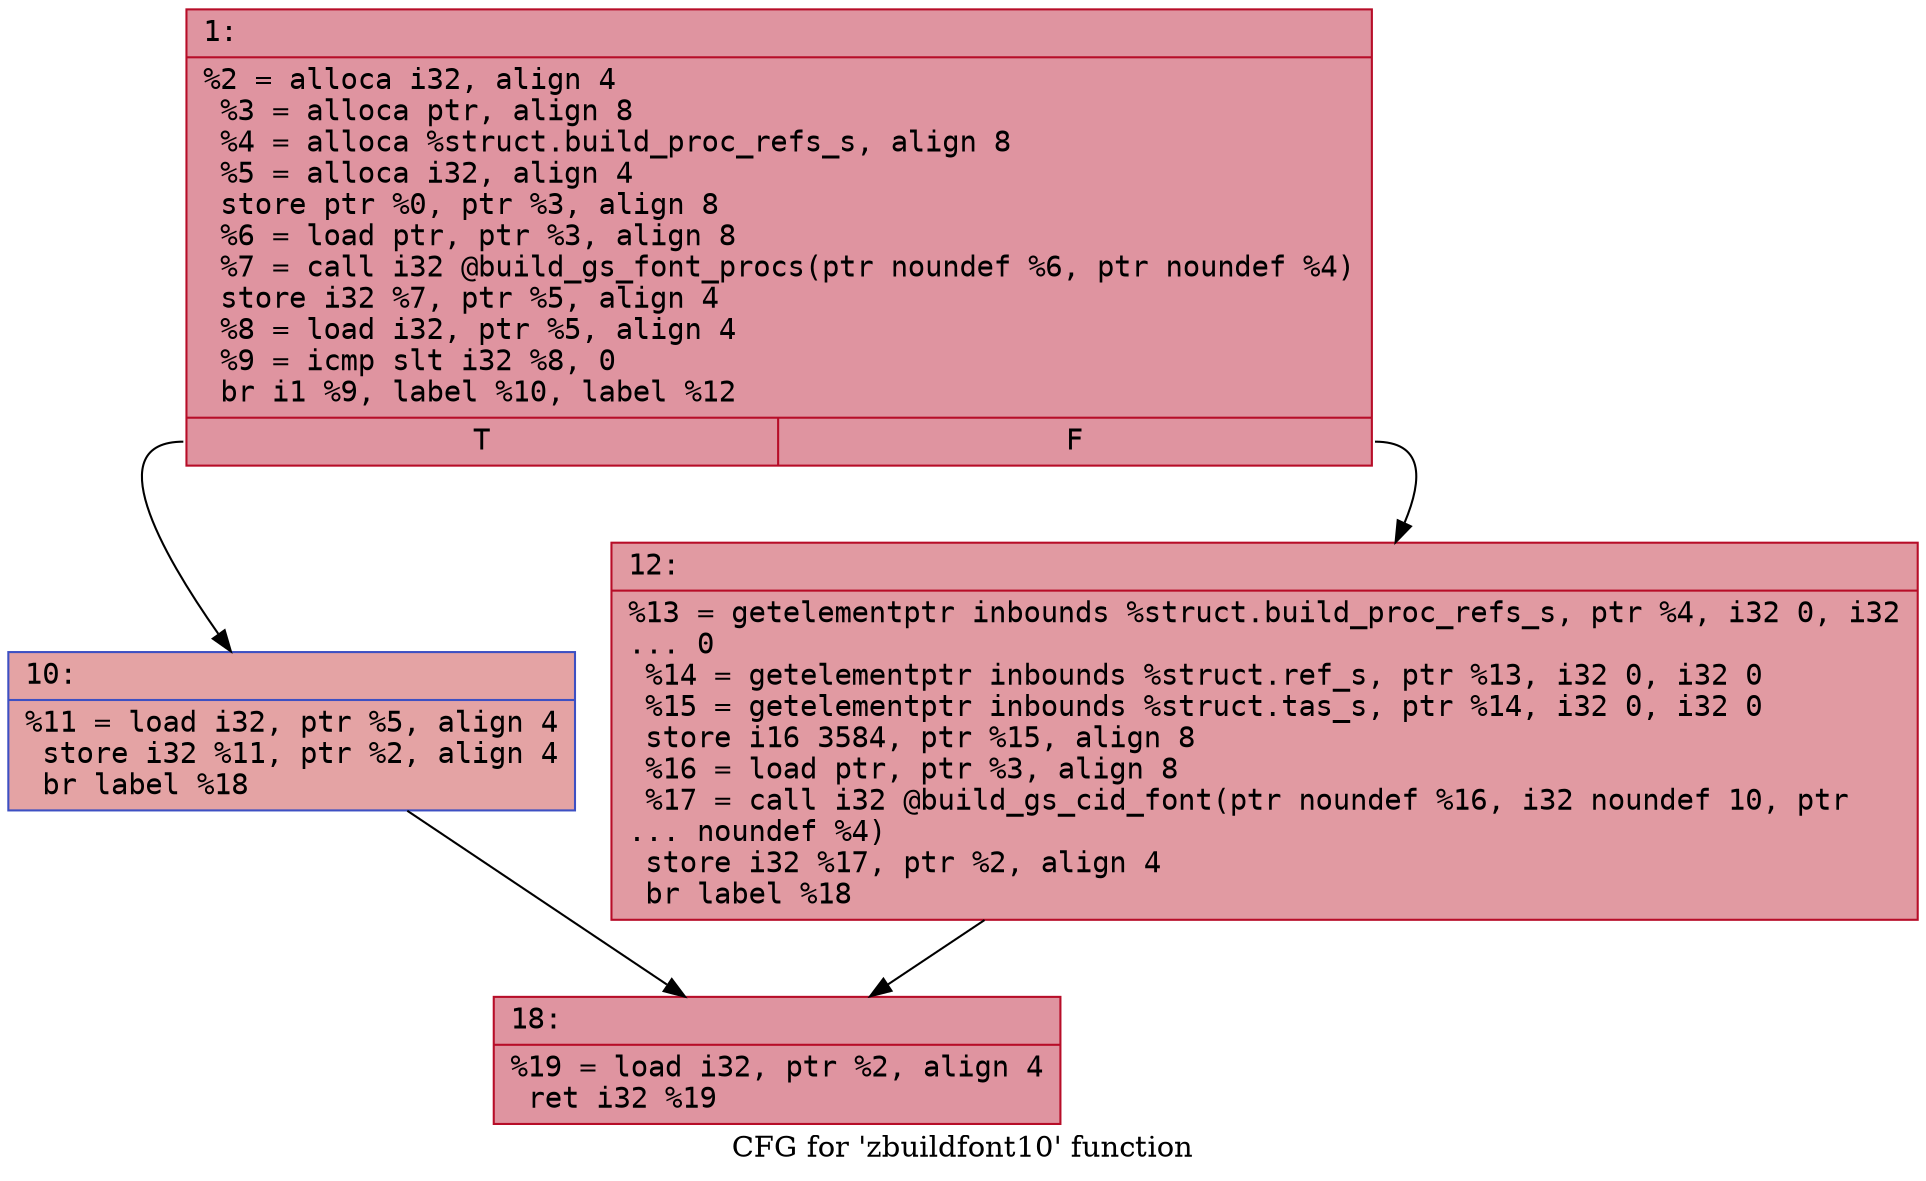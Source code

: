 digraph "CFG for 'zbuildfont10' function" {
	label="CFG for 'zbuildfont10' function";

	Node0x600000aae080 [shape=record,color="#b70d28ff", style=filled, fillcolor="#b70d2870" fontname="Courier",label="{1:\l|  %2 = alloca i32, align 4\l  %3 = alloca ptr, align 8\l  %4 = alloca %struct.build_proc_refs_s, align 8\l  %5 = alloca i32, align 4\l  store ptr %0, ptr %3, align 8\l  %6 = load ptr, ptr %3, align 8\l  %7 = call i32 @build_gs_font_procs(ptr noundef %6, ptr noundef %4)\l  store i32 %7, ptr %5, align 4\l  %8 = load i32, ptr %5, align 4\l  %9 = icmp slt i32 %8, 0\l  br i1 %9, label %10, label %12\l|{<s0>T|<s1>F}}"];
	Node0x600000aae080:s0 -> Node0x600000aae0d0[tooltip="1 -> 10\nProbability 37.50%" ];
	Node0x600000aae080:s1 -> Node0x600000aae120[tooltip="1 -> 12\nProbability 62.50%" ];
	Node0x600000aae0d0 [shape=record,color="#3d50c3ff", style=filled, fillcolor="#c32e3170" fontname="Courier",label="{10:\l|  %11 = load i32, ptr %5, align 4\l  store i32 %11, ptr %2, align 4\l  br label %18\l}"];
	Node0x600000aae0d0 -> Node0x600000aae170[tooltip="10 -> 18\nProbability 100.00%" ];
	Node0x600000aae120 [shape=record,color="#b70d28ff", style=filled, fillcolor="#bb1b2c70" fontname="Courier",label="{12:\l|  %13 = getelementptr inbounds %struct.build_proc_refs_s, ptr %4, i32 0, i32\l... 0\l  %14 = getelementptr inbounds %struct.ref_s, ptr %13, i32 0, i32 0\l  %15 = getelementptr inbounds %struct.tas_s, ptr %14, i32 0, i32 0\l  store i16 3584, ptr %15, align 8\l  %16 = load ptr, ptr %3, align 8\l  %17 = call i32 @build_gs_cid_font(ptr noundef %16, i32 noundef 10, ptr\l... noundef %4)\l  store i32 %17, ptr %2, align 4\l  br label %18\l}"];
	Node0x600000aae120 -> Node0x600000aae170[tooltip="12 -> 18\nProbability 100.00%" ];
	Node0x600000aae170 [shape=record,color="#b70d28ff", style=filled, fillcolor="#b70d2870" fontname="Courier",label="{18:\l|  %19 = load i32, ptr %2, align 4\l  ret i32 %19\l}"];
}
